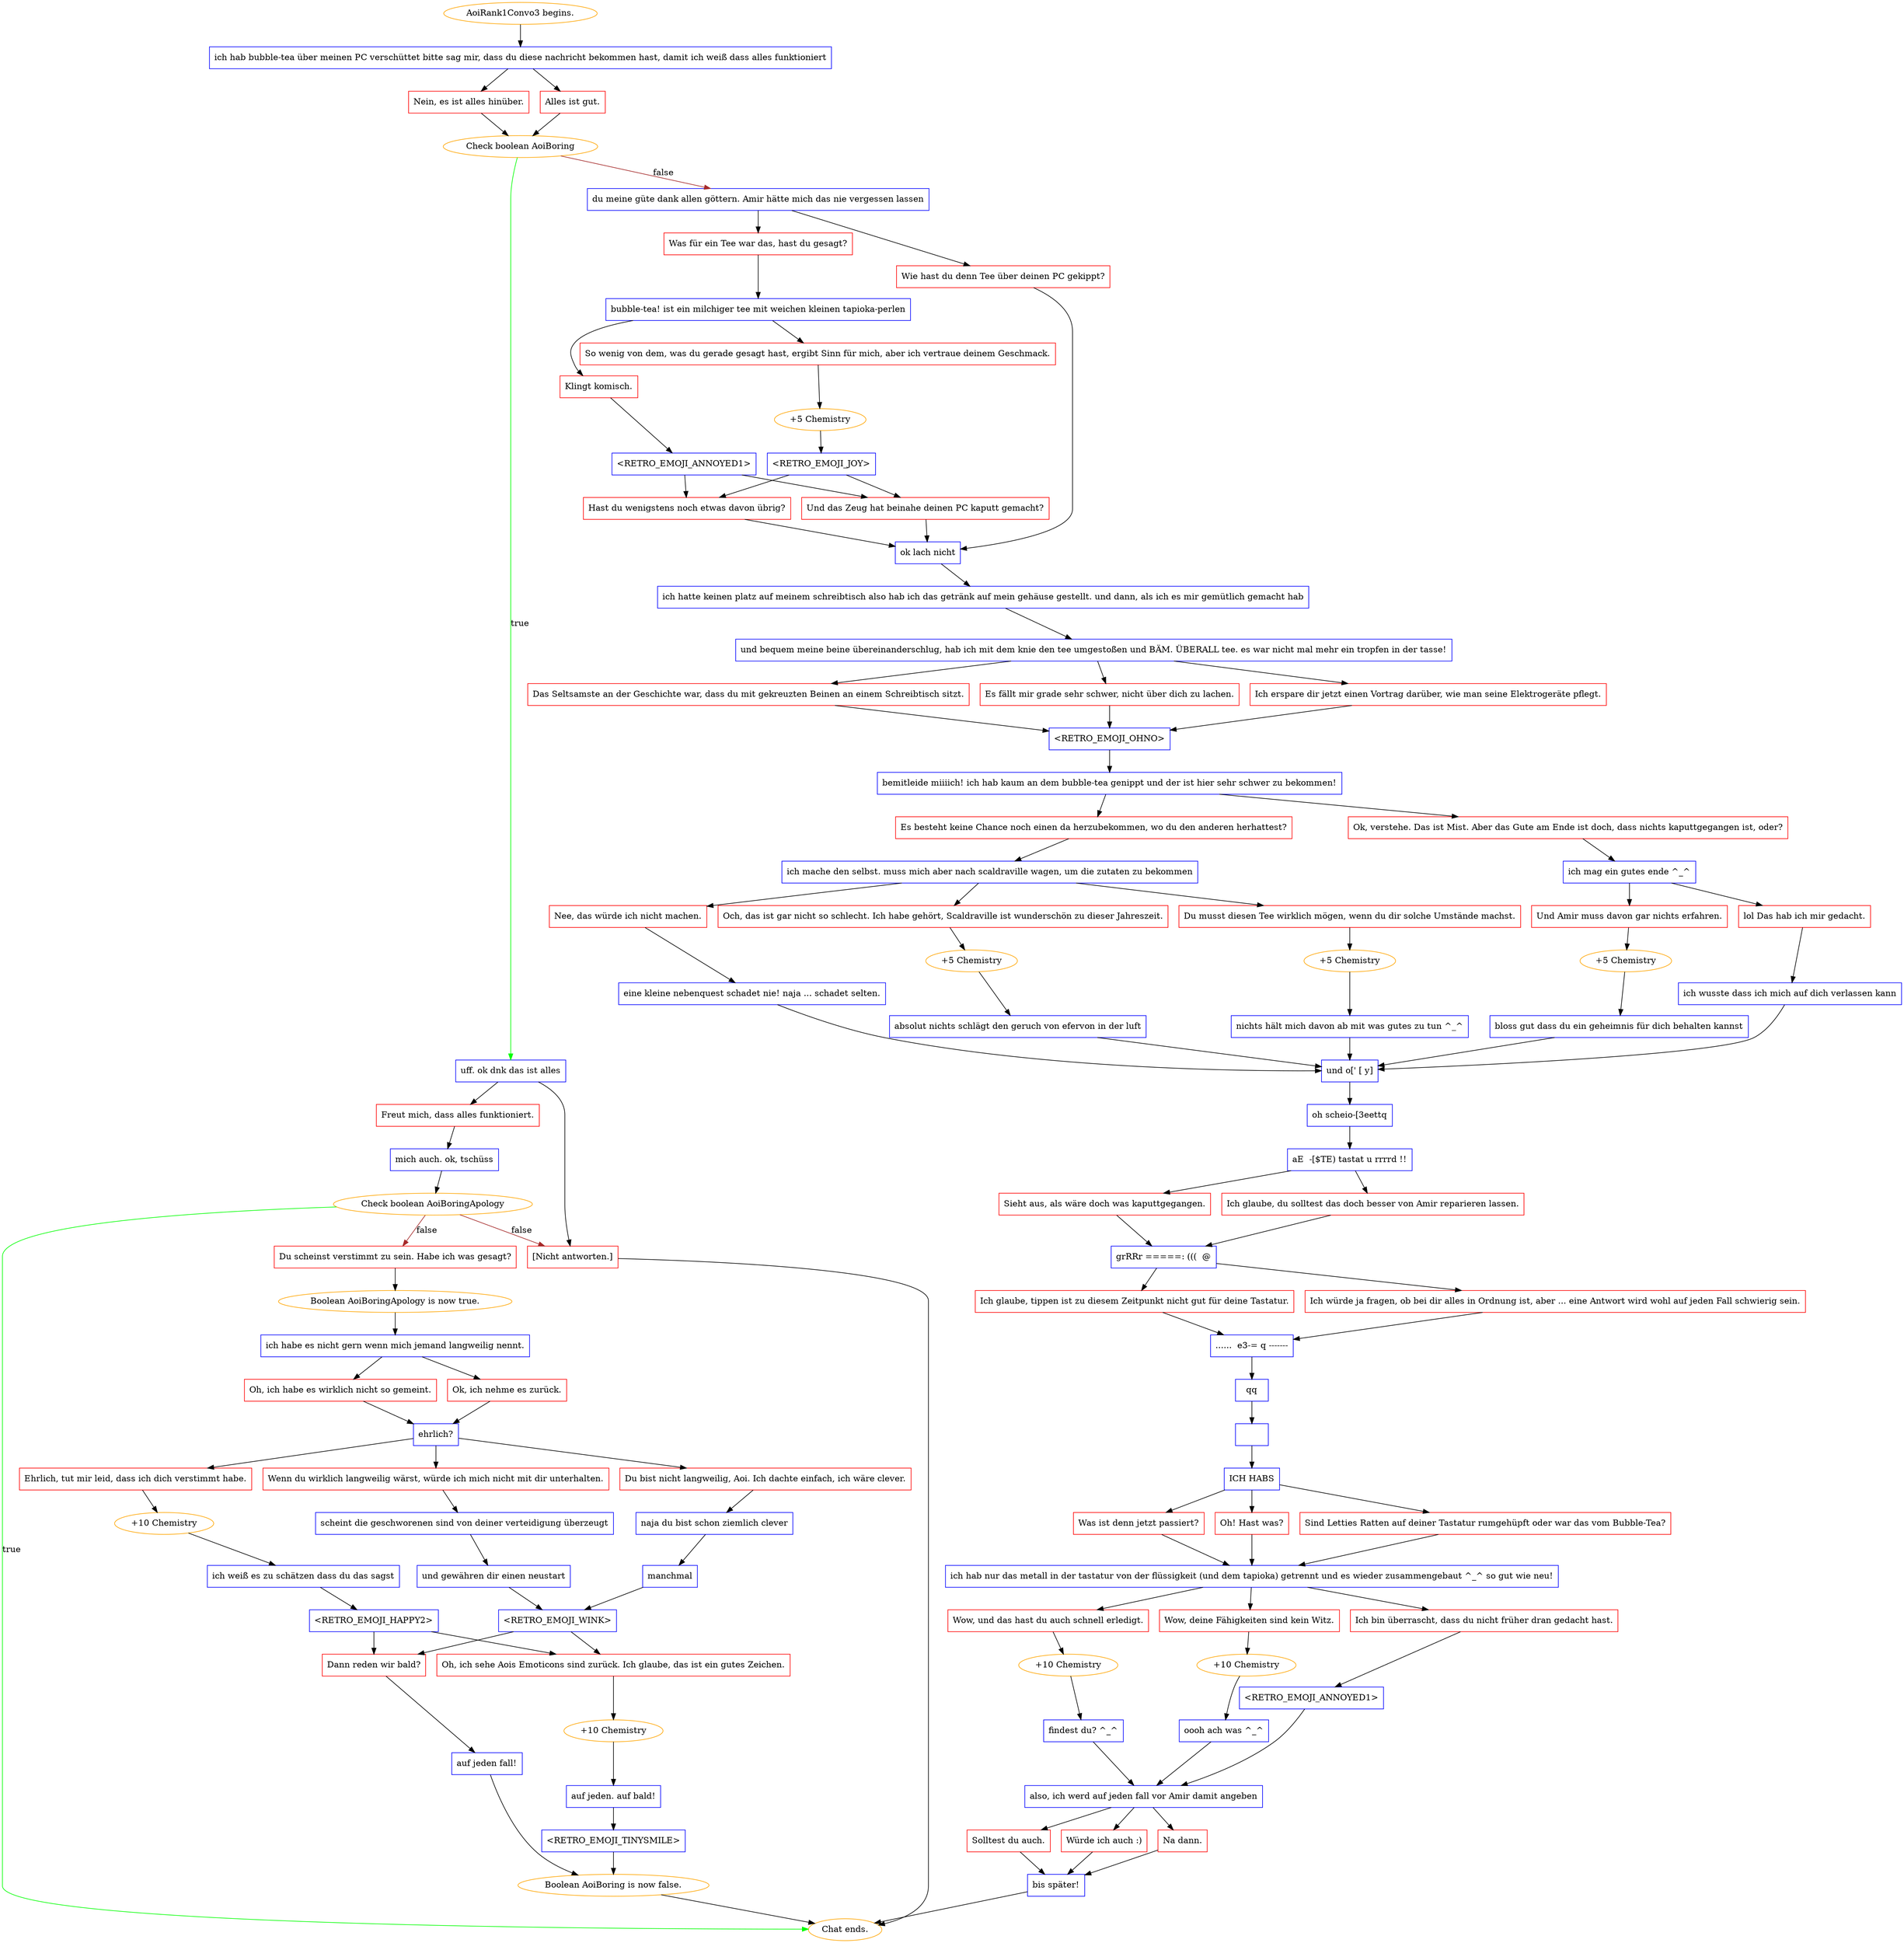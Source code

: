 digraph {
	"AoiRank1Convo3 begins." [color=orange];
		"AoiRank1Convo3 begins." -> j3425159008;
	j3425159008 [label="ich hab bubble-tea über meinen PC verschüttet bitte sag mir, dass du diese nachricht bekommen hast, damit ich weiß dass alles funktioniert",shape=box,color=blue];
		j3425159008 -> j4126404109;
		j3425159008 -> j2892705229;
	j4126404109 [label="Nein, es ist alles hinüber.",shape=box,color=red];
		j4126404109 -> j466818087;
	j2892705229 [label="Alles ist gut.",shape=box,color=red];
		j2892705229 -> j466818087;
	j466818087 [label="Check boolean AoiBoring",color=orange];
		j466818087 -> j1055861536 [label=true,color=green];
		j466818087 -> j430971733 [label=false,color=brown];
	j1055861536 [label="uff. ok dnk das ist alles",shape=box,color=blue];
		j1055861536 -> j3291268231;
		j1055861536 -> j2595336394;
	j430971733 [label="du meine güte dank allen göttern. Amir hätte mich das nie vergessen lassen",shape=box,color=blue];
		j430971733 -> j3970833590;
		j430971733 -> j4145683353;
	j3291268231 [label="Freut mich, dass alles funktioniert.",shape=box,color=red];
		j3291268231 -> j3706386311;
	j2595336394 [label="[Nicht antworten.]",shape=box,color=red];
		j2595336394 -> "Chat ends.";
	j3970833590 [label="Was für ein Tee war das, hast du gesagt?",shape=box,color=red];
		j3970833590 -> j2483164813;
	j4145683353 [label="Wie hast du denn Tee über deinen PC gekippt?",shape=box,color=red];
		j4145683353 -> j2331214014;
	j3706386311 [label="mich auch. ok, tschüss",shape=box,color=blue];
		j3706386311 -> j507259823;
	"Chat ends." [color=orange];
	j2483164813 [label="bubble-tea! ist ein milchiger tee mit weichen kleinen tapioka-perlen",shape=box,color=blue];
		j2483164813 -> j330071157;
		j2483164813 -> j1566681654;
	j2331214014 [label="ok lach nicht",shape=box,color=blue];
		j2331214014 -> j2291498880;
	j507259823 [label="Check boolean AoiBoringApology",color=orange];
		j507259823 -> "Chat ends." [label=true,color=green];
		j507259823 -> j3871112304 [label=false,color=brown];
		j507259823 -> j2595336394 [label=false,color=brown];
	j330071157 [label="So wenig von dem, was du gerade gesagt hast, ergibt Sinn für mich, aber ich vertraue deinem Geschmack.",shape=box,color=red];
		j330071157 -> j4263710504;
	j1566681654 [label="Klingt komisch.",shape=box,color=red];
		j1566681654 -> j1262956394;
	j2291498880 [label="ich hatte keinen platz auf meinem schreibtisch also hab ich das getränk auf mein gehäuse gestellt. und dann, als ich es mir gemütlich gemacht hab",shape=box,color=blue];
		j2291498880 -> j3067586651;
	j3871112304 [label="Du scheinst verstimmt zu sein. Habe ich was gesagt?",shape=box,color=red];
		j3871112304 -> j78497781;
	j4263710504 [label="+5 Chemistry",color=orange];
		j4263710504 -> j697122288;
	j1262956394 [label="<RETRO_EMOJI_ANNOYED1>",shape=box,color=blue];
		j1262956394 -> j4172830320;
		j1262956394 -> j762054738;
	j3067586651 [label="und bequem meine beine übereinanderschlug, hab ich mit dem knie den tee umgestoßen und BÄM. ÜBERALL tee. es war nicht mal mehr ein tropfen in der tasse!",shape=box,color=blue];
		j3067586651 -> j4015733378;
		j3067586651 -> j3453025697;
		j3067586651 -> j1708797929;
	j78497781 [label="Boolean AoiBoringApology is now true.",color=orange];
		j78497781 -> j302923321;
	j697122288 [label="<RETRO_EMOJI_JOY>",shape=box,color=blue];
		j697122288 -> j4172830320;
		j697122288 -> j762054738;
	j4172830320 [label="Hast du wenigstens noch etwas davon übrig?",shape=box,color=red];
		j4172830320 -> j2331214014;
	j762054738 [label="Und das Zeug hat beinahe deinen PC kaputt gemacht?",shape=box,color=red];
		j762054738 -> j2331214014;
	j4015733378 [label="Das Seltsamste an der Geschichte war, dass du mit gekreuzten Beinen an einem Schreibtisch sitzt.",shape=box,color=red];
		j4015733378 -> j677400628;
	j3453025697 [label="Es fällt mir grade sehr schwer, nicht über dich zu lachen.",shape=box,color=red];
		j3453025697 -> j677400628;
	j1708797929 [label="Ich erspare dir jetzt einen Vortrag darüber, wie man seine Elektrogeräte pflegt.",shape=box,color=red];
		j1708797929 -> j677400628;
	j302923321 [label="ich habe es nicht gern wenn mich jemand langweilig nennt.",shape=box,color=blue];
		j302923321 -> j4149138856;
		j302923321 -> j2338384153;
	j677400628 [label="<RETRO_EMOJI_OHNO>",shape=box,color=blue];
		j677400628 -> j2402126048;
	j4149138856 [label="Oh, ich habe es wirklich nicht so gemeint.",shape=box,color=red];
		j4149138856 -> j3278799019;
	j2338384153 [label="Ok, ich nehme es zurück.",shape=box,color=red];
		j2338384153 -> j3278799019;
	j2402126048 [label="bemitleide miiiich! ich hab kaum an dem bubble-tea genippt und der ist hier sehr schwer zu bekommen!",shape=box,color=blue];
		j2402126048 -> j2698921552;
		j2402126048 -> j2638458381;
	j3278799019 [label="ehrlich?",shape=box,color=blue];
		j3278799019 -> j775906005;
		j3278799019 -> j4129296174;
		j3278799019 -> j1500673934;
	j2698921552 [label="Es besteht keine Chance noch einen da herzubekommen, wo du den anderen herhattest?",shape=box,color=red];
		j2698921552 -> j2053332030;
	j2638458381 [label="Ok, verstehe. Das ist Mist. Aber das Gute am Ende ist doch, dass nichts kaputtgegangen ist, oder?",shape=box,color=red];
		j2638458381 -> j2461777045;
	j775906005 [label="Ehrlich, tut mir leid, dass ich dich verstimmt habe.",shape=box,color=red];
		j775906005 -> j1913843563;
	j4129296174 [label="Du bist nicht langweilig, Aoi. Ich dachte einfach, ich wäre clever.",shape=box,color=red];
		j4129296174 -> j2351746481;
	j1500673934 [label="Wenn du wirklich langweilig wärst, würde ich mich nicht mit dir unterhalten.",shape=box,color=red];
		j1500673934 -> j15811225;
	j2053332030 [label="ich mache den selbst. muss mich aber nach scaldraville wagen, um die zutaten zu bekommen",shape=box,color=blue];
		j2053332030 -> j821289519;
		j2053332030 -> j2460756474;
		j2053332030 -> j2999217898;
	j2461777045 [label="ich mag ein gutes ende ^_^",shape=box,color=blue];
		j2461777045 -> j2684665344;
		j2461777045 -> j1836681203;
	j1913843563 [label="+10 Chemistry",color=orange];
		j1913843563 -> j3492442269;
	j2351746481 [label="naja du bist schon ziemlich clever",shape=box,color=blue];
		j2351746481 -> j2594468761;
	j15811225 [label="scheint die geschworenen sind von deiner verteidigung überzeugt",shape=box,color=blue];
		j15811225 -> j1067725002;
	j821289519 [label="Nee, das würde ich nicht machen.",shape=box,color=red];
		j821289519 -> j987739409;
	j2460756474 [label="Och, das ist gar nicht so schlecht. Ich habe gehört, Scaldraville ist wunderschön zu dieser Jahreszeit.",shape=box,color=red];
		j2460756474 -> j287747052;
	j2999217898 [label="Du musst diesen Tee wirklich mögen, wenn du dir solche Umstände machst.",shape=box,color=red];
		j2999217898 -> j2624896975;
	j2684665344 [label="Und Amir muss davon gar nichts erfahren.",shape=box,color=red];
		j2684665344 -> j875016932;
	j1836681203 [label="lol Das hab ich mir gedacht.",shape=box,color=red];
		j1836681203 -> j1384901858;
	j3492442269 [label="ich weiß es zu schätzen dass du das sagst",shape=box,color=blue];
		j3492442269 -> j1744079936;
	j2594468761 [label="manchmal",shape=box,color=blue];
		j2594468761 -> j3799560398;
	j1067725002 [label="und gewähren dir einen neustart",shape=box,color=blue];
		j1067725002 -> j3799560398;
	j987739409 [label="eine kleine nebenquest schadet nie! naja ... schadet selten.",shape=box,color=blue];
		j987739409 -> j4172413074;
	j287747052 [label="+5 Chemistry",color=orange];
		j287747052 -> j2935608124;
	j2624896975 [label="+5 Chemistry",color=orange];
		j2624896975 -> j1160202455;
	j875016932 [label="+5 Chemistry",color=orange];
		j875016932 -> j823658096;
	j1384901858 [label="ich wusste dass ich mich auf dich verlassen kann",shape=box,color=blue];
		j1384901858 -> j4172413074;
	j1744079936 [label="<RETRO_EMOJI_HAPPY2>",shape=box,color=blue];
		j1744079936 -> j2616330277;
		j1744079936 -> j3329462205;
	j3799560398 [label="<RETRO_EMOJI_WINK>",shape=box,color=blue];
		j3799560398 -> j2616330277;
		j3799560398 -> j3329462205;
	j4172413074 [label="und o[' [ y]",shape=box,color=blue];
		j4172413074 -> j409680041;
	j2935608124 [label="absolut nichts schlägt den geruch von efervon in der luft",shape=box,color=blue];
		j2935608124 -> j4172413074;
	j1160202455 [label="nichts hält mich davon ab mit was gutes zu tun ^_^",shape=box,color=blue];
		j1160202455 -> j4172413074;
	j823658096 [label="bloss gut dass du ein geheimnis für dich behalten kannst",shape=box,color=blue];
		j823658096 -> j4172413074;
	j2616330277 [label="Dann reden wir bald?",shape=box,color=red];
		j2616330277 -> j1062198054;
	j3329462205 [label="Oh, ich sehe Aois Emoticons sind zurück. Ich glaube, das ist ein gutes Zeichen.",shape=box,color=red];
		j3329462205 -> j1483883800;
	j409680041 [label="oh scheio-[3eettq",shape=box,color=blue];
		j409680041 -> j2443545537;
	j1062198054 [label="auf jeden fall!",shape=box,color=blue];
		j1062198054 -> j2581611291;
	j1483883800 [label="+10 Chemistry",color=orange];
		j1483883800 -> j858182796;
	j2443545537 [label="aE  -[$TE) tastat u rrrrd !!",shape=box,color=blue];
		j2443545537 -> j165472510;
		j2443545537 -> j2468823124;
	j2581611291 [label="Boolean AoiBoring is now false.",color=orange];
		j2581611291 -> "Chat ends.";
	j858182796 [label="auf jeden. auf bald!",shape=box,color=blue];
		j858182796 -> j153386734;
	j165472510 [label="Sieht aus, als wäre doch was kaputtgegangen.",shape=box,color=red];
		j165472510 -> j361742319;
	j2468823124 [label="Ich glaube, du solltest das doch besser von Amir reparieren lassen.",shape=box,color=red];
		j2468823124 -> j361742319;
	j153386734 [label="<RETRO_EMOJI_TINYSMILE>",shape=box,color=blue];
		j153386734 -> j2581611291;
	j361742319 [label="grRRr =====: (((  @",shape=box,color=blue];
		j361742319 -> j1491613486;
		j361742319 -> j1866669558;
	j1491613486 [label="Ich glaube, tippen ist zu diesem Zeitpunkt nicht gut für deine Tastatur.",shape=box,color=red];
		j1491613486 -> j2044583153;
	j1866669558 [label="Ich würde ja fragen, ob bei dir alles in Ordnung ist, aber ... eine Antwort wird wohl auf jeden Fall schwierig sein.",shape=box,color=red];
		j1866669558 -> j2044583153;
	j2044583153 [label="......  e3-= q -------",shape=box,color=blue];
		j2044583153 -> j408584851;
	j408584851 [label="qq",shape=box,color=blue];
		j408584851 -> j3479997513;
	j3479997513 [label=" ",shape=box,color=blue];
		j3479997513 -> j449540827;
	j449540827 [label="ICH HABS",shape=box,color=blue];
		j449540827 -> j1803500084;
		j449540827 -> j214475051;
		j449540827 -> j318434585;
	j1803500084 [label="Was ist denn jetzt passiert?",shape=box,color=red];
		j1803500084 -> j1692874156;
	j214475051 [label="Oh! Hast was?",shape=box,color=red];
		j214475051 -> j1692874156;
	j318434585 [label="Sind Letties Ratten auf deiner Tastatur rumgehüpft oder war das vom Bubble-Tea?",shape=box,color=red];
		j318434585 -> j1692874156;
	j1692874156 [label="ich hab nur das metall in der tastatur von der flüssigkeit (und dem tapioka) getrennt und es wieder zusammengebaut ^_^ so gut wie neu!",shape=box,color=blue];
		j1692874156 -> j4005197434;
		j1692874156 -> j2914989328;
		j1692874156 -> j1046751621;
	j4005197434 [label="Wow, und das hast du auch schnell erledigt.",shape=box,color=red];
		j4005197434 -> j4209053010;
	j2914989328 [label="Wow, deine Fähigkeiten sind kein Witz.",shape=box,color=red];
		j2914989328 -> j2765571064;
	j1046751621 [label="Ich bin überrascht, dass du nicht früher dran gedacht hast.",shape=box,color=red];
		j1046751621 -> j627145861;
	j4209053010 [label="+10 Chemistry",color=orange];
		j4209053010 -> j463587948;
	j2765571064 [label="+10 Chemistry",color=orange];
		j2765571064 -> j1961289252;
	j627145861 [label="<RETRO_EMOJI_ANNOYED1>",shape=box,color=blue];
		j627145861 -> j3576101468;
	j463587948 [label="findest du? ^_^",shape=box,color=blue];
		j463587948 -> j3576101468;
	j1961289252 [label="oooh ach was ^_^",shape=box,color=blue];
		j1961289252 -> j3576101468;
	j3576101468 [label="also, ich werd auf jeden fall vor Amir damit angeben",shape=box,color=blue];
		j3576101468 -> j1019108812;
		j3576101468 -> j1221318511;
		j3576101468 -> j2211567480;
	j1019108812 [label="Solltest du auch.",shape=box,color=red];
		j1019108812 -> j1182944964;
	j1221318511 [label="Würde ich auch :)",shape=box,color=red];
		j1221318511 -> j1182944964;
	j2211567480 [label="Na dann.",shape=box,color=red];
		j2211567480 -> j1182944964;
	j1182944964 [label="bis später!",shape=box,color=blue];
		j1182944964 -> "Chat ends.";
}